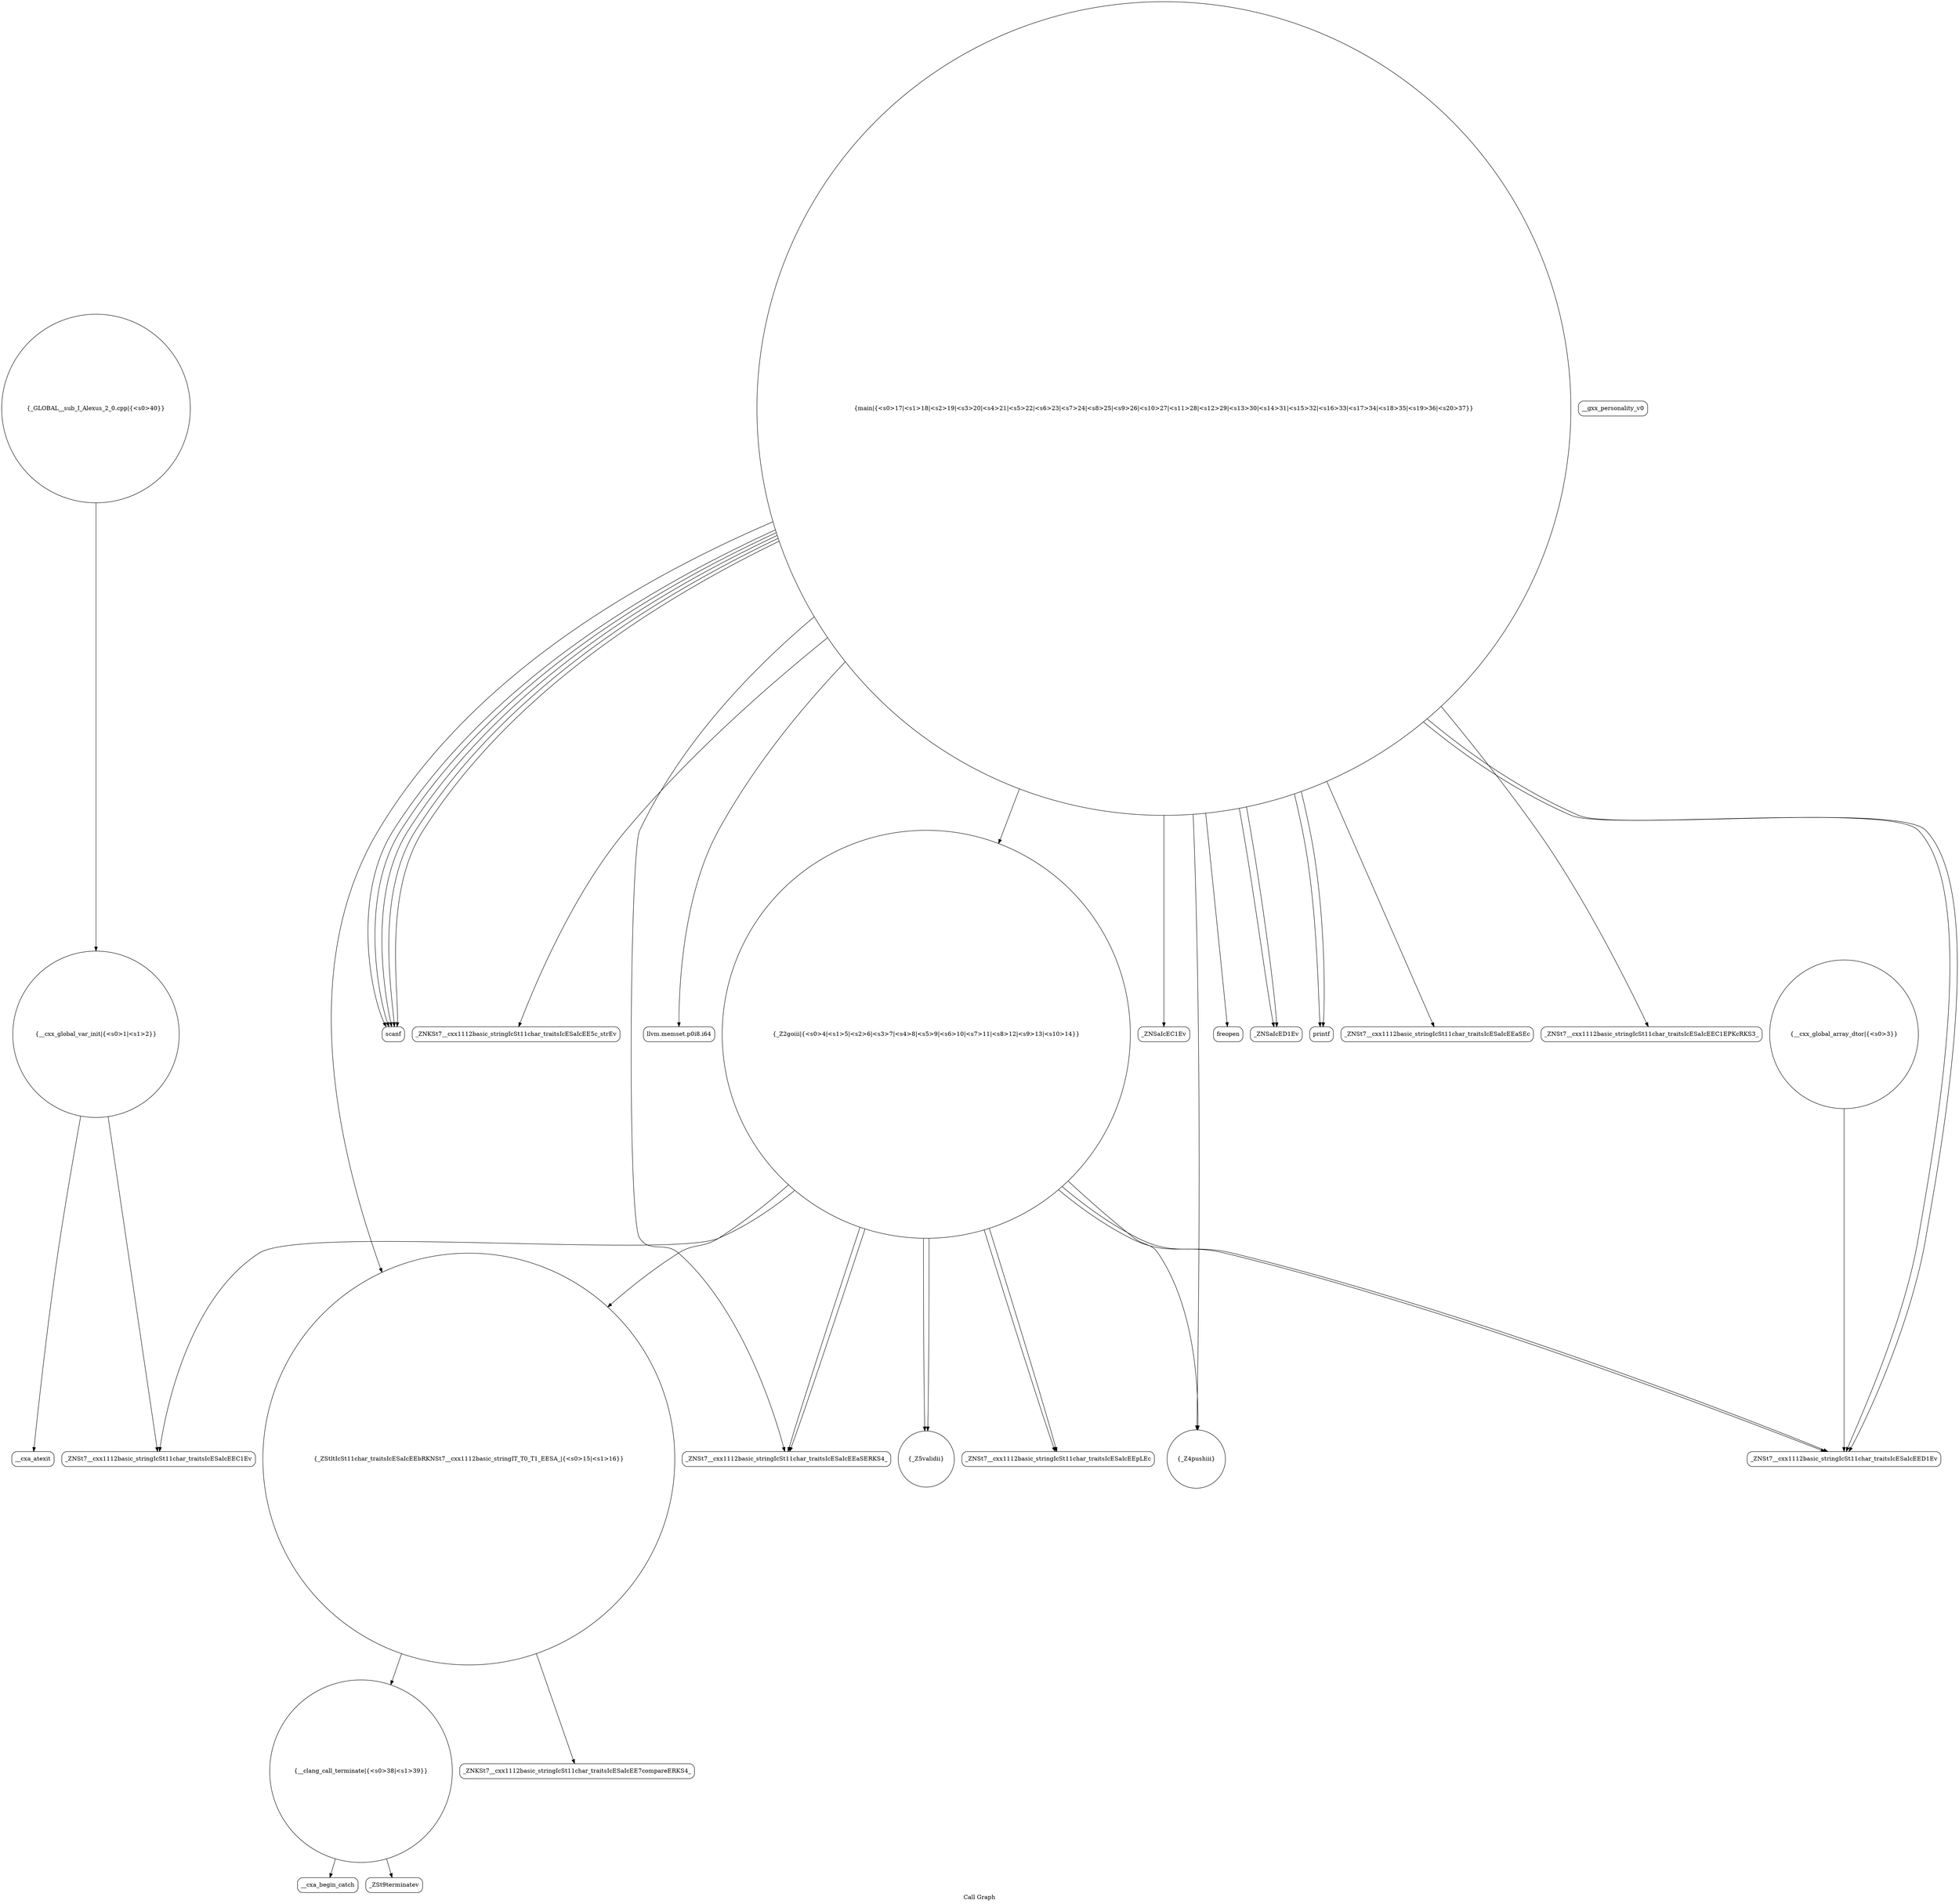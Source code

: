 digraph "Call Graph" {
	label="Call Graph";

	Node0x55bd1996c350 [shape=record,shape=circle,label="{__cxx_global_var_init|{<s0>1|<s1>2}}"];
	Node0x55bd1996c350:s0 -> Node0x55bd1996c7e0[color=black];
	Node0x55bd1996c350:s1 -> Node0x55bd1996c960[color=black];
	Node0x55bd1996d460 [shape=record,shape=circle,label="{_GLOBAL__sub_I_Alexus_2_0.cpp|{<s0>40}}"];
	Node0x55bd1996d460:s0 -> Node0x55bd1996c350[color=black];
	Node0x55bd1996cae0 [shape=record,shape=circle,label="{_Z5validii}"];
	Node0x55bd1996ce60 [shape=record,shape=Mrecord,label="{scanf}"];
	Node0x55bd1996d1e0 [shape=record,shape=Mrecord,label="{_ZNKSt7__cxx1112basic_stringIcSt11char_traitsIcESaIcEE5c_strEv}"];
	Node0x55bd1996c860 [shape=record,shape=circle,label="{__cxx_global_array_dtor|{<s0>3}}"];
	Node0x55bd1996c860:s0 -> Node0x55bd1996c8e0[color=black];
	Node0x55bd1996cbe0 [shape=record,shape=Mrecord,label="{_ZNSt7__cxx1112basic_stringIcSt11char_traitsIcESaIcEEaSERKS4_}"];
	Node0x55bd1996cf60 [shape=record,shape=Mrecord,label="{llvm.memset.p0i8.i64}"];
	Node0x55bd1996d2e0 [shape=record,shape=circle,label="{__clang_call_terminate|{<s0>38|<s1>39}}"];
	Node0x55bd1996d2e0:s0 -> Node0x55bd1996d360[color=black];
	Node0x55bd1996d2e0:s1 -> Node0x55bd1996d3e0[color=black];
	Node0x55bd1996c960 [shape=record,shape=Mrecord,label="{__cxa_atexit}"];
	Node0x55bd1996cce0 [shape=record,shape=circle,label="{_ZStltIcSt11char_traitsIcESaIcEEbRKNSt7__cxx1112basic_stringIT_T0_T1_EESA_|{<s0>15|<s1>16}}"];
	Node0x55bd1996cce0:s0 -> Node0x55bd1996d260[color=black];
	Node0x55bd1996cce0:s1 -> Node0x55bd1996d2e0[color=black];
	Node0x55bd1996d060 [shape=record,shape=Mrecord,label="{_ZNSaIcEC1Ev}"];
	Node0x55bd1996d3e0 [shape=record,shape=Mrecord,label="{_ZSt9terminatev}"];
	Node0x55bd1996ca60 [shape=record,shape=circle,label="{_Z2goiii|{<s0>4|<s1>5|<s2>6|<s3>7|<s4>8|<s5>9|<s6>10|<s7>11|<s8>12|<s9>13|<s10>14}}"];
	Node0x55bd1996ca60:s0 -> Node0x55bd1996c7e0[color=black];
	Node0x55bd1996ca60:s1 -> Node0x55bd1996cae0[color=black];
	Node0x55bd1996ca60:s2 -> Node0x55bd1996c8e0[color=black];
	Node0x55bd1996ca60:s3 -> Node0x55bd1996cae0[color=black];
	Node0x55bd1996ca60:s4 -> Node0x55bd1996cbe0[color=black];
	Node0x55bd1996ca60:s5 -> Node0x55bd1996cc60[color=black];
	Node0x55bd1996ca60:s6 -> Node0x55bd1996cc60[color=black];
	Node0x55bd1996ca60:s7 -> Node0x55bd1996cce0[color=black];
	Node0x55bd1996ca60:s8 -> Node0x55bd1996c9e0[color=black];
	Node0x55bd1996ca60:s9 -> Node0x55bd1996cbe0[color=black];
	Node0x55bd1996ca60:s10 -> Node0x55bd1996c8e0[color=black];
	Node0x55bd1996cde0 [shape=record,shape=Mrecord,label="{freopen}"];
	Node0x55bd1996d160 [shape=record,shape=Mrecord,label="{_ZNSaIcED1Ev}"];
	Node0x55bd1996c7e0 [shape=record,shape=Mrecord,label="{_ZNSt7__cxx1112basic_stringIcSt11char_traitsIcESaIcEEC1Ev}"];
	Node0x55bd1996cb60 [shape=record,shape=Mrecord,label="{__gxx_personality_v0}"];
	Node0x55bd1996cee0 [shape=record,shape=Mrecord,label="{printf}"];
	Node0x55bd1996d260 [shape=record,shape=Mrecord,label="{_ZNKSt7__cxx1112basic_stringIcSt11char_traitsIcESaIcEE7compareERKS4_}"];
	Node0x55bd1996c8e0 [shape=record,shape=Mrecord,label="{_ZNSt7__cxx1112basic_stringIcSt11char_traitsIcESaIcEED1Ev}"];
	Node0x55bd1996cc60 [shape=record,shape=Mrecord,label="{_ZNSt7__cxx1112basic_stringIcSt11char_traitsIcESaIcEEpLEc}"];
	Node0x55bd1996cfe0 [shape=record,shape=Mrecord,label="{_ZNSt7__cxx1112basic_stringIcSt11char_traitsIcESaIcEEaSEc}"];
	Node0x55bd1996d360 [shape=record,shape=Mrecord,label="{__cxa_begin_catch}"];
	Node0x55bd1996c9e0 [shape=record,shape=circle,label="{_Z4pushiii}"];
	Node0x55bd1996cd60 [shape=record,shape=circle,label="{main|{<s0>17|<s1>18|<s2>19|<s3>20|<s4>21|<s5>22|<s6>23|<s7>24|<s8>25|<s9>26|<s10>27|<s11>28|<s12>29|<s13>30|<s14>31|<s15>32|<s16>33|<s17>34|<s18>35|<s19>36|<s20>37}}"];
	Node0x55bd1996cd60:s0 -> Node0x55bd1996cde0[color=black];
	Node0x55bd1996cd60:s1 -> Node0x55bd1996ce60[color=black];
	Node0x55bd1996cd60:s2 -> Node0x55bd1996cee0[color=black];
	Node0x55bd1996cd60:s3 -> Node0x55bd1996ce60[color=black];
	Node0x55bd1996cd60:s4 -> Node0x55bd1996cf60[color=black];
	Node0x55bd1996cd60:s5 -> Node0x55bd1996ce60[color=black];
	Node0x55bd1996cd60:s6 -> Node0x55bd1996cfe0[color=black];
	Node0x55bd1996cd60:s7 -> Node0x55bd1996c9e0[color=black];
	Node0x55bd1996cd60:s8 -> Node0x55bd1996ce60[color=black];
	Node0x55bd1996cd60:s9 -> Node0x55bd1996ca60[color=black];
	Node0x55bd1996cd60:s10 -> Node0x55bd1996ce60[color=black];
	Node0x55bd1996cd60:s11 -> Node0x55bd1996d060[color=black];
	Node0x55bd1996cd60:s12 -> Node0x55bd1996d0e0[color=black];
	Node0x55bd1996cd60:s13 -> Node0x55bd1996d160[color=black];
	Node0x55bd1996cd60:s14 -> Node0x55bd1996cce0[color=black];
	Node0x55bd1996cd60:s15 -> Node0x55bd1996cbe0[color=black];
	Node0x55bd1996cd60:s16 -> Node0x55bd1996d160[color=black];
	Node0x55bd1996cd60:s17 -> Node0x55bd1996c8e0[color=black];
	Node0x55bd1996cd60:s18 -> Node0x55bd1996d1e0[color=black];
	Node0x55bd1996cd60:s19 -> Node0x55bd1996cee0[color=black];
	Node0x55bd1996cd60:s20 -> Node0x55bd1996c8e0[color=black];
	Node0x55bd1996d0e0 [shape=record,shape=Mrecord,label="{_ZNSt7__cxx1112basic_stringIcSt11char_traitsIcESaIcEEC1EPKcRKS3_}"];
}
